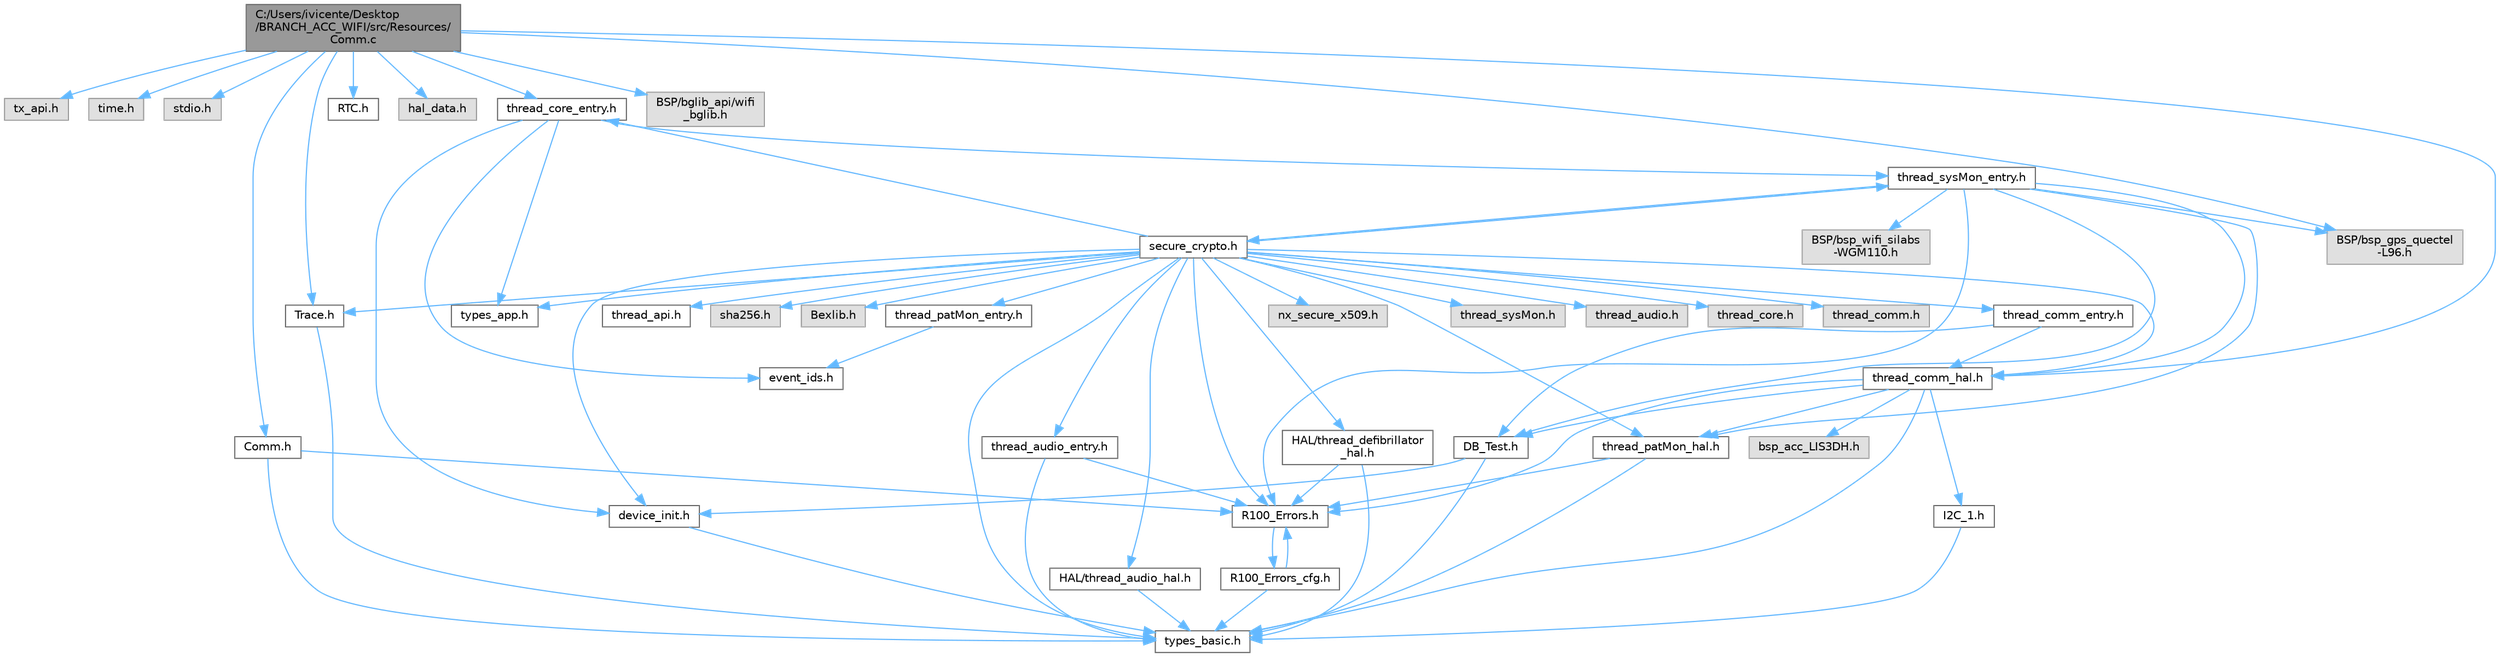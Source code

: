 digraph "C:/Users/ivicente/Desktop/BRANCH_ACC_WIFI/src/Resources/Comm.c"
{
 // LATEX_PDF_SIZE
  bgcolor="transparent";
  edge [fontname=Helvetica,fontsize=10,labelfontname=Helvetica,labelfontsize=10];
  node [fontname=Helvetica,fontsize=10,shape=box,height=0.2,width=0.4];
  Node1 [id="Node000001",label="C:/Users/ivicente/Desktop\l/BRANCH_ACC_WIFI/src/Resources/\lComm.c",height=0.2,width=0.4,color="gray40", fillcolor="grey60", style="filled", fontcolor="black",tooltip=" "];
  Node1 -> Node2 [id="edge1_Node000001_Node000002",color="steelblue1",style="solid",tooltip=" "];
  Node2 [id="Node000002",label="tx_api.h",height=0.2,width=0.4,color="grey60", fillcolor="#E0E0E0", style="filled",tooltip=" "];
  Node1 -> Node3 [id="edge2_Node000001_Node000003",color="steelblue1",style="solid",tooltip=" "];
  Node3 [id="Node000003",label="time.h",height=0.2,width=0.4,color="grey60", fillcolor="#E0E0E0", style="filled",tooltip=" "];
  Node1 -> Node4 [id="edge3_Node000001_Node000004",color="steelblue1",style="solid",tooltip=" "];
  Node4 [id="Node000004",label="stdio.h",height=0.2,width=0.4,color="grey60", fillcolor="#E0E0E0", style="filled",tooltip=" "];
  Node1 -> Node5 [id="edge4_Node000001_Node000005",color="steelblue1",style="solid",tooltip=" "];
  Node5 [id="Node000005",label="Comm.h",height=0.2,width=0.4,color="grey40", fillcolor="white", style="filled",URL="$a00239.html",tooltip=" "];
  Node5 -> Node6 [id="edge5_Node000005_Node000006",color="steelblue1",style="solid",tooltip=" "];
  Node6 [id="Node000006",label="types_basic.h",height=0.2,width=0.4,color="grey40", fillcolor="white", style="filled",URL="$a00137.html",tooltip="Basic Types' definition."];
  Node5 -> Node7 [id="edge6_Node000005_Node000007",color="steelblue1",style="solid",tooltip=" "];
  Node7 [id="Node000007",label="R100_Errors.h",height=0.2,width=0.4,color="grey40", fillcolor="white", style="filled",URL="$a00038.html",tooltip=" "];
  Node7 -> Node8 [id="edge7_Node000007_Node000008",color="steelblue1",style="solid",tooltip=" "];
  Node8 [id="Node000008",label="R100_Errors_cfg.h",height=0.2,width=0.4,color="grey40", fillcolor="white", style="filled",URL="$a00044.html",tooltip=" "];
  Node8 -> Node7 [id="edge8_Node000008_Node000007",color="steelblue1",style="solid",tooltip=" "];
  Node8 -> Node6 [id="edge9_Node000008_Node000006",color="steelblue1",style="solid",tooltip=" "];
  Node1 -> Node9 [id="edge10_Node000001_Node000009",color="steelblue1",style="solid",tooltip=" "];
  Node9 [id="Node000009",label="Trace.h",height=0.2,width=0.4,color="grey40", fillcolor="white", style="filled",URL="$a00251.html",tooltip=" "];
  Node9 -> Node6 [id="edge11_Node000009_Node000006",color="steelblue1",style="solid",tooltip=" "];
  Node1 -> Node10 [id="edge12_Node000001_Node000010",color="steelblue1",style="solid",tooltip=" "];
  Node10 [id="Node000010",label="RTC.h",height=0.2,width=0.4,color="grey40", fillcolor="white", style="filled",URL="$a00173.html",tooltip="Header with functions related to the RTC."];
  Node1 -> Node11 [id="edge13_Node000001_Node000011",color="steelblue1",style="solid",tooltip=" "];
  Node11 [id="Node000011",label="hal_data.h",height=0.2,width=0.4,color="grey60", fillcolor="#E0E0E0", style="filled",tooltip=" "];
  Node1 -> Node12 [id="edge14_Node000001_Node000012",color="steelblue1",style="solid",tooltip=" "];
  Node12 [id="Node000012",label="thread_comm_hal.h",height=0.2,width=0.4,color="grey40", fillcolor="white", style="filled",URL="$a00191.html",tooltip="Header with functions related to the HAL Comm."];
  Node12 -> Node7 [id="edge15_Node000012_Node000007",color="steelblue1",style="solid",tooltip=" "];
  Node12 -> Node6 [id="edge16_Node000012_Node000006",color="steelblue1",style="solid",tooltip=" "];
  Node12 -> Node13 [id="edge17_Node000012_Node000013",color="steelblue1",style="solid",tooltip=" "];
  Node13 [id="Node000013",label="thread_patMon_hal.h",height=0.2,width=0.4,color="grey40", fillcolor="white", style="filled",URL="$a00221.html",tooltip="Header with functions related to the patMon BSP service."];
  Node13 -> Node6 [id="edge18_Node000013_Node000006",color="steelblue1",style="solid",tooltip=" "];
  Node13 -> Node7 [id="edge19_Node000013_Node000007",color="steelblue1",style="solid",tooltip=" "];
  Node12 -> Node14 [id="edge20_Node000012_Node000014",color="steelblue1",style="solid",tooltip=" "];
  Node14 [id="Node000014",label="DB_Test.h",height=0.2,width=0.4,color="grey40", fillcolor="white", style="filled",URL="$a00011.html",tooltip="Test File header file."];
  Node14 -> Node15 [id="edge21_Node000014_Node000015",color="steelblue1",style="solid",tooltip=" "];
  Node15 [id="Node000015",label="device_init.h",height=0.2,width=0.4,color="grey40", fillcolor="white", style="filled",URL="$a00017.html",tooltip=" "];
  Node15 -> Node6 [id="edge22_Node000015_Node000006",color="steelblue1",style="solid",tooltip=" "];
  Node14 -> Node6 [id="edge23_Node000014_Node000006",color="steelblue1",style="solid",tooltip=" "];
  Node12 -> Node16 [id="edge24_Node000012_Node000016",color="steelblue1",style="solid",tooltip=" "];
  Node16 [id="Node000016",label="I2C_1.h",height=0.2,width=0.4,color="grey40", fillcolor="white", style="filled",URL="$a00161.html",tooltip="Header with functions related to the I2C-1."];
  Node16 -> Node6 [id="edge25_Node000016_Node000006",color="steelblue1",style="solid",tooltip=" "];
  Node12 -> Node17 [id="edge26_Node000012_Node000017",color="steelblue1",style="solid",tooltip=" "];
  Node17 [id="Node000017",label="bsp_acc_LIS3DH.h",height=0.2,width=0.4,color="grey60", fillcolor="#E0E0E0", style="filled",tooltip=" "];
  Node1 -> Node18 [id="edge27_Node000001_Node000018",color="steelblue1",style="solid",tooltip=" "];
  Node18 [id="Node000018",label="BSP/bglib_api/wifi\l_bglib.h",height=0.2,width=0.4,color="grey60", fillcolor="#E0E0E0", style="filled",tooltip=" "];
  Node1 -> Node19 [id="edge28_Node000001_Node000019",color="steelblue1",style="solid",tooltip=" "];
  Node19 [id="Node000019",label="thread_core_entry.h",height=0.2,width=0.4,color="grey40", fillcolor="white", style="filled",URL="$a00089.html",tooltip="Header with functions related to the core service."];
  Node19 -> Node15 [id="edge29_Node000019_Node000015",color="steelblue1",style="solid",tooltip=" "];
  Node19 -> Node20 [id="edge30_Node000019_Node000020",color="steelblue1",style="solid",tooltip=" "];
  Node20 [id="Node000020",label="types_app.h",height=0.2,width=0.4,color="grey40", fillcolor="white", style="filled",URL="$a00134.html",tooltip="Common Types' definition."];
  Node19 -> Node21 [id="edge31_Node000019_Node000021",color="steelblue1",style="solid",tooltip=" "];
  Node21 [id="Node000021",label="event_ids.h",height=0.2,width=0.4,color="grey40", fillcolor="white", style="filled",URL="$a00020.html",tooltip="Event identifiers header file."];
  Node19 -> Node22 [id="edge32_Node000019_Node000022",color="steelblue1",style="solid",tooltip=" "];
  Node22 [id="Node000022",label="thread_sysMon_entry.h",height=0.2,width=0.4,color="grey40", fillcolor="white", style="filled",URL="$a00131.html",tooltip="Header with functions related to the system monitor service."];
  Node22 -> Node7 [id="edge33_Node000022_Node000007",color="steelblue1",style="solid",tooltip=" "];
  Node22 -> Node13 [id="edge34_Node000022_Node000013",color="steelblue1",style="solid",tooltip=" "];
  Node22 -> Node12 [id="edge35_Node000022_Node000012",color="steelblue1",style="solid",tooltip=" "];
  Node22 -> Node14 [id="edge36_Node000022_Node000014",color="steelblue1",style="solid",tooltip=" "];
  Node22 -> Node23 [id="edge37_Node000022_Node000023",color="steelblue1",style="solid",tooltip=" "];
  Node23 [id="Node000023",label="secure_crypto.h",height=0.2,width=0.4,color="grey40", fillcolor="white", style="filled",URL="$a00050.html",tooltip="NetX secure for check certificates."];
  Node23 -> Node24 [id="edge38_Node000023_Node000024",color="steelblue1",style="solid",tooltip=" "];
  Node24 [id="Node000024",label="nx_secure_x509.h",height=0.2,width=0.4,color="grey60", fillcolor="#E0E0E0", style="filled",tooltip=" "];
  Node23 -> Node12 [id="edge39_Node000023_Node000012",color="steelblue1",style="solid",tooltip=" "];
  Node23 -> Node15 [id="edge40_Node000023_Node000015",color="steelblue1",style="solid",tooltip=" "];
  Node23 -> Node9 [id="edge41_Node000023_Node000009",color="steelblue1",style="solid",tooltip=" "];
  Node23 -> Node7 [id="edge42_Node000023_Node000007",color="steelblue1",style="solid",tooltip=" "];
  Node23 -> Node6 [id="edge43_Node000023_Node000006",color="steelblue1",style="solid",tooltip=" "];
  Node23 -> Node20 [id="edge44_Node000023_Node000020",color="steelblue1",style="solid",tooltip=" "];
  Node23 -> Node25 [id="edge45_Node000023_Node000025",color="steelblue1",style="solid",tooltip=" "];
  Node25 [id="Node000025",label="HAL/thread_defibrillator\l_hal.h",height=0.2,width=0.4,color="grey40", fillcolor="white", style="filled",URL="$a00203.html",tooltip="Header with functions related to the defibrillator BSP service."];
  Node25 -> Node6 [id="edge46_Node000025_Node000006",color="steelblue1",style="solid",tooltip=" "];
  Node25 -> Node7 [id="edge47_Node000025_Node000007",color="steelblue1",style="solid",tooltip=" "];
  Node23 -> Node13 [id="edge48_Node000023_Node000013",color="steelblue1",style="solid",tooltip=" "];
  Node23 -> Node26 [id="edge49_Node000023_Node000026",color="steelblue1",style="solid",tooltip=" "];
  Node26 [id="Node000026",label="HAL/thread_audio_hal.h",height=0.2,width=0.4,color="grey40", fillcolor="white", style="filled",URL="$a00185.html",tooltip="Header with functions related to the audio BSP service."];
  Node26 -> Node6 [id="edge50_Node000026_Node000006",color="steelblue1",style="solid",tooltip=" "];
  Node23 -> Node27 [id="edge51_Node000023_Node000027",color="steelblue1",style="solid",tooltip=" "];
  Node27 [id="Node000027",label="thread_comm_entry.h",height=0.2,width=0.4,color="grey40", fillcolor="white", style="filled",URL="$a00083.html",tooltip="Header for Comm Thread entry."];
  Node27 -> Node12 [id="edge52_Node000027_Node000012",color="steelblue1",style="solid",tooltip=" "];
  Node27 -> Node14 [id="edge53_Node000027_Node000014",color="steelblue1",style="solid",tooltip=" "];
  Node23 -> Node28 [id="edge54_Node000023_Node000028",color="steelblue1",style="solid",tooltip=" "];
  Node28 [id="Node000028",label="thread_patMon_entry.h",height=0.2,width=0.4,color="grey40", fillcolor="white", style="filled",URL="$a00119.html",tooltip=" "];
  Node28 -> Node21 [id="edge55_Node000028_Node000021",color="steelblue1",style="solid",tooltip=" "];
  Node23 -> Node22 [id="edge56_Node000023_Node000022",color="steelblue1",style="solid",tooltip=" "];
  Node23 -> Node29 [id="edge57_Node000023_Node000029",color="steelblue1",style="solid",tooltip=" "];
  Node29 [id="Node000029",label="thread_sysMon.h",height=0.2,width=0.4,color="grey60", fillcolor="#E0E0E0", style="filled",tooltip=" "];
  Node23 -> Node30 [id="edge58_Node000023_Node000030",color="steelblue1",style="solid",tooltip=" "];
  Node30 [id="Node000030",label="thread_audio_entry.h",height=0.2,width=0.4,color="grey40", fillcolor="white", style="filled",URL="$a00077.html",tooltip="Header with functions related to the audio service."];
  Node30 -> Node7 [id="edge59_Node000030_Node000007",color="steelblue1",style="solid",tooltip=" "];
  Node30 -> Node6 [id="edge60_Node000030_Node000006",color="steelblue1",style="solid",tooltip=" "];
  Node23 -> Node31 [id="edge61_Node000023_Node000031",color="steelblue1",style="solid",tooltip=" "];
  Node31 [id="Node000031",label="thread_audio.h",height=0.2,width=0.4,color="grey60", fillcolor="#E0E0E0", style="filled",tooltip=" "];
  Node23 -> Node19 [id="edge62_Node000023_Node000019",color="steelblue1",style="solid",tooltip=" "];
  Node23 -> Node32 [id="edge63_Node000023_Node000032",color="steelblue1",style="solid",tooltip=" "];
  Node32 [id="Node000032",label="thread_core.h",height=0.2,width=0.4,color="grey60", fillcolor="#E0E0E0", style="filled",tooltip=" "];
  Node23 -> Node33 [id="edge64_Node000023_Node000033",color="steelblue1",style="solid",tooltip=" "];
  Node33 [id="Node000033",label="thread_comm.h",height=0.2,width=0.4,color="grey60", fillcolor="#E0E0E0", style="filled",tooltip=" "];
  Node23 -> Node34 [id="edge65_Node000023_Node000034",color="steelblue1",style="solid",tooltip=" "];
  Node34 [id="Node000034",label="thread_api.h",height=0.2,width=0.4,color="grey40", fillcolor="white", style="filled",URL="$a00071.html",tooltip="Header with functions related to thread APIs."];
  Node23 -> Node35 [id="edge66_Node000023_Node000035",color="steelblue1",style="solid",tooltip=" "];
  Node35 [id="Node000035",label="sha256.h",height=0.2,width=0.4,color="grey60", fillcolor="#E0E0E0", style="filled",tooltip=" "];
  Node23 -> Node36 [id="edge67_Node000023_Node000036",color="steelblue1",style="solid",tooltip=" "];
  Node36 [id="Node000036",label="Bexlib.h",height=0.2,width=0.4,color="grey60", fillcolor="#E0E0E0", style="filled",tooltip=" "];
  Node22 -> Node37 [id="edge68_Node000022_Node000037",color="steelblue1",style="solid",tooltip=" "];
  Node37 [id="Node000037",label="BSP/bsp_wifi_silabs\l-WGM110.h",height=0.2,width=0.4,color="grey60", fillcolor="#E0E0E0", style="filled",tooltip=" "];
  Node22 -> Node38 [id="edge69_Node000022_Node000038",color="steelblue1",style="solid",tooltip=" "];
  Node38 [id="Node000038",label="BSP/bsp_gps_quectel\l-L96.h",height=0.2,width=0.4,color="grey60", fillcolor="#E0E0E0", style="filled",tooltip=" "];
  Node1 -> Node38 [id="edge70_Node000001_Node000038",color="steelblue1",style="solid",tooltip=" "];
}
